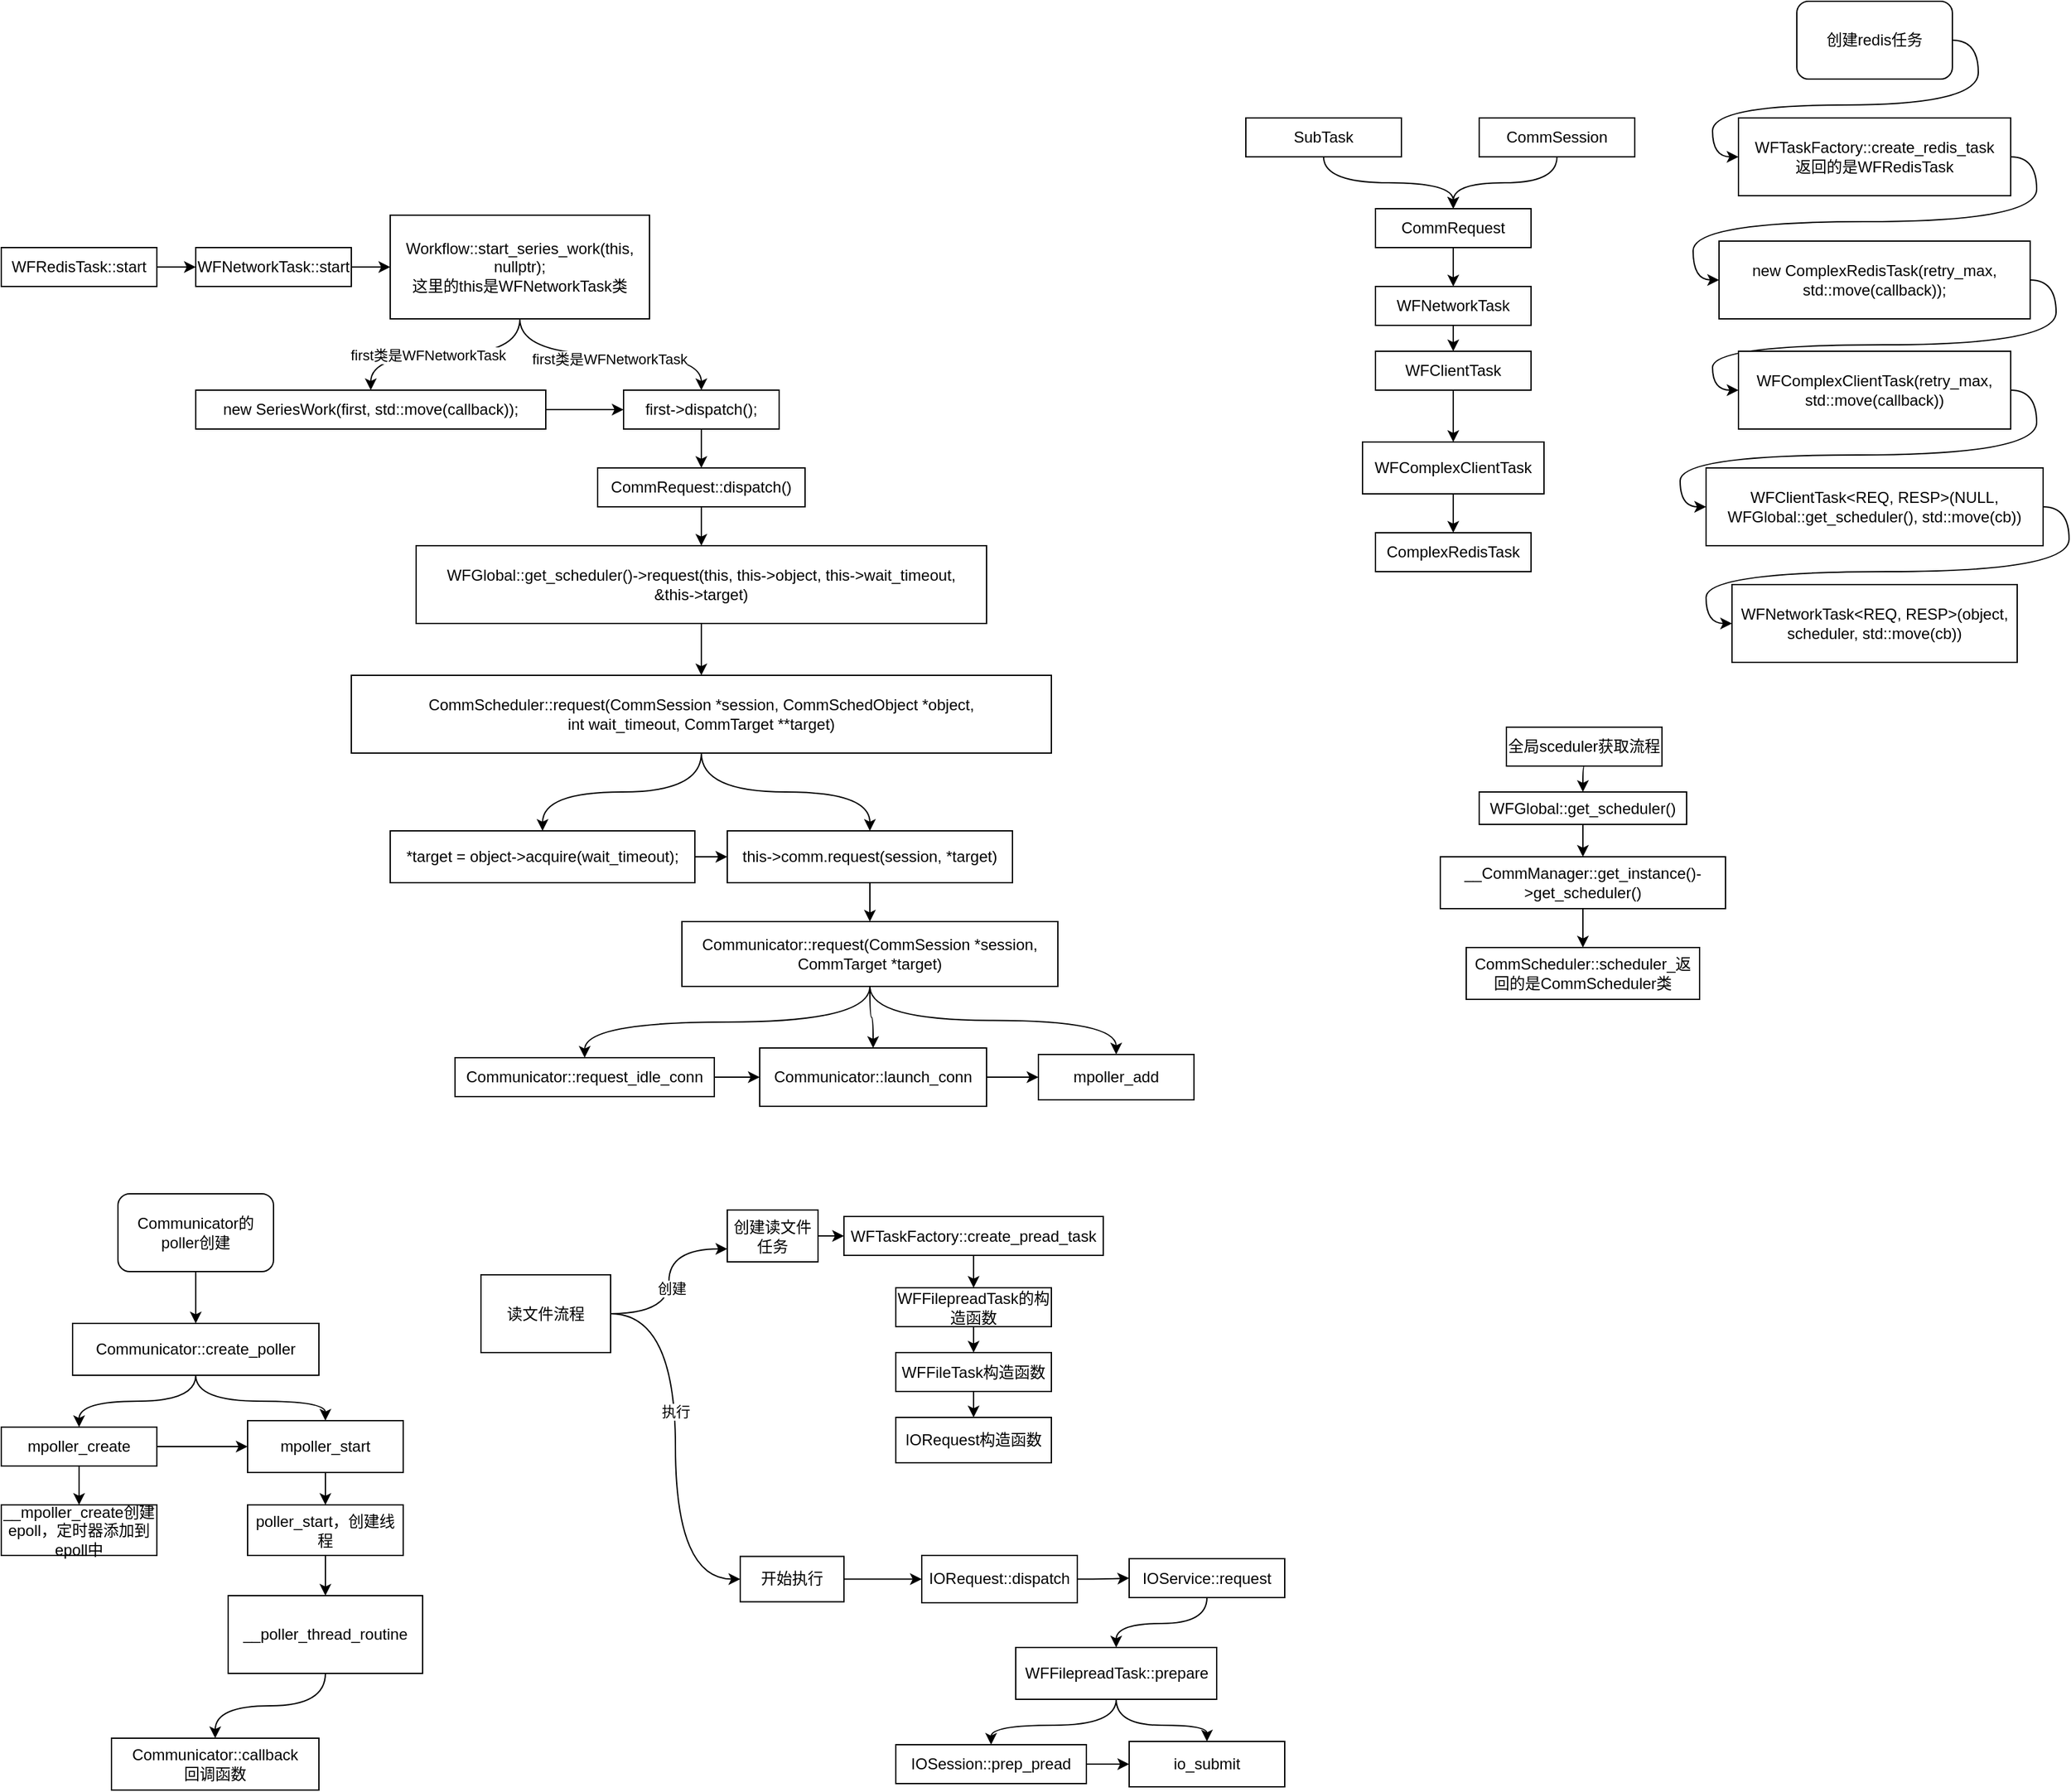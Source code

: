 <mxfile version="14.5.3" type="github">
  <diagram id="UP1-qwlF9aJPhvvTiWTV" name="Page-1">
    <mxGraphModel dx="1373" dy="1908" grid="1" gridSize="10" guides="1" tooltips="1" connect="1" arrows="1" fold="1" page="1" pageScale="1" pageWidth="827" pageHeight="1169" math="0" shadow="0">
      <root>
        <mxCell id="0" />
        <mxCell id="1" parent="0" />
        <mxCell id="LnEWv4F4pNgl14aYY6Xp-3" style="edgeStyle=orthogonalEdgeStyle;rounded=0;orthogonalLoop=1;jettySize=auto;html=1;exitX=1;exitY=0.5;exitDx=0;exitDy=0;entryX=0;entryY=0.5;entryDx=0;entryDy=0;" parent="1" source="LnEWv4F4pNgl14aYY6Xp-1" target="LnEWv4F4pNgl14aYY6Xp-2" edge="1">
          <mxGeometry relative="1" as="geometry" />
        </mxCell>
        <mxCell id="LnEWv4F4pNgl14aYY6Xp-1" value="WFRedisTask::start" style="rounded=0;whiteSpace=wrap;html=1;" parent="1" vertex="1">
          <mxGeometry x="80" y="140" width="120" height="30" as="geometry" />
        </mxCell>
        <mxCell id="LnEWv4F4pNgl14aYY6Xp-5" style="edgeStyle=orthogonalEdgeStyle;rounded=0;orthogonalLoop=1;jettySize=auto;html=1;exitX=1;exitY=0.5;exitDx=0;exitDy=0;entryX=0;entryY=0.5;entryDx=0;entryDy=0;" parent="1" source="LnEWv4F4pNgl14aYY6Xp-2" target="LnEWv4F4pNgl14aYY6Xp-4" edge="1">
          <mxGeometry relative="1" as="geometry" />
        </mxCell>
        <mxCell id="LnEWv4F4pNgl14aYY6Xp-2" value="WFNetworkTask::start" style="rounded=0;whiteSpace=wrap;html=1;" parent="1" vertex="1">
          <mxGeometry x="230" y="140" width="120" height="30" as="geometry" />
        </mxCell>
        <mxCell id="LnEWv4F4pNgl14aYY6Xp-17" style="edgeStyle=orthogonalEdgeStyle;curved=1;rounded=0;orthogonalLoop=1;jettySize=auto;html=1;exitX=0.5;exitY=1;exitDx=0;exitDy=0;" parent="1" source="LnEWv4F4pNgl14aYY6Xp-4" target="LnEWv4F4pNgl14aYY6Xp-14" edge="1">
          <mxGeometry relative="1" as="geometry" />
        </mxCell>
        <mxCell id="LnEWv4F4pNgl14aYY6Xp-19" value="first类是WFNetworkTask" style="edgeLabel;html=1;align=center;verticalAlign=middle;resizable=0;points=[];" parent="LnEWv4F4pNgl14aYY6Xp-17" vertex="1" connectable="0">
          <mxGeometry x="0.171" relative="1" as="geometry">
            <mxPoint x="1" as="offset" />
          </mxGeometry>
        </mxCell>
        <mxCell id="LnEWv4F4pNgl14aYY6Xp-18" style="edgeStyle=orthogonalEdgeStyle;curved=1;rounded=0;orthogonalLoop=1;jettySize=auto;html=1;exitX=0.5;exitY=1;exitDx=0;exitDy=0;entryX=0.5;entryY=0;entryDx=0;entryDy=0;" parent="1" source="LnEWv4F4pNgl14aYY6Xp-4" target="LnEWv4F4pNgl14aYY6Xp-15" edge="1">
          <mxGeometry relative="1" as="geometry" />
        </mxCell>
        <mxCell id="LnEWv4F4pNgl14aYY6Xp-20" value="first类是WFNetworkTask" style="edgeLabel;html=1;align=center;verticalAlign=middle;resizable=0;points=[];" parent="LnEWv4F4pNgl14aYY6Xp-18" vertex="1" connectable="0">
          <mxGeometry x="-0.012" y="-2" relative="1" as="geometry">
            <mxPoint y="1" as="offset" />
          </mxGeometry>
        </mxCell>
        <mxCell id="LnEWv4F4pNgl14aYY6Xp-4" value="Workflow::start_series_work(this, nullptr);&lt;br&gt;这里的this是WFNetworkTask类" style="rounded=0;whiteSpace=wrap;html=1;" parent="1" vertex="1">
          <mxGeometry x="380" y="115" width="200" height="80" as="geometry" />
        </mxCell>
        <mxCell id="LnEWv4F4pNgl14aYY6Xp-29" style="edgeStyle=orthogonalEdgeStyle;curved=1;rounded=0;orthogonalLoop=1;jettySize=auto;html=1;exitX=0.5;exitY=1;exitDx=0;exitDy=0;entryX=0.5;entryY=0;entryDx=0;entryDy=0;" parent="1" source="LnEWv4F4pNgl14aYY6Xp-6" target="LnEWv4F4pNgl14aYY6Xp-27" edge="1">
          <mxGeometry relative="1" as="geometry" />
        </mxCell>
        <mxCell id="LnEWv4F4pNgl14aYY6Xp-6" value="WFNetworkTask" style="rounded=0;whiteSpace=wrap;html=1;" parent="1" vertex="1">
          <mxGeometry x="1140" y="170" width="120" height="30" as="geometry" />
        </mxCell>
        <mxCell id="LnEWv4F4pNgl14aYY6Xp-8" style="edgeStyle=orthogonalEdgeStyle;rounded=0;orthogonalLoop=1;jettySize=auto;html=1;exitX=0.5;exitY=1;exitDx=0;exitDy=0;entryX=0.5;entryY=0;entryDx=0;entryDy=0;" parent="1" source="LnEWv4F4pNgl14aYY6Xp-7" target="LnEWv4F4pNgl14aYY6Xp-6" edge="1">
          <mxGeometry relative="1" as="geometry" />
        </mxCell>
        <mxCell id="LnEWv4F4pNgl14aYY6Xp-7" value="CommRequest" style="rounded=0;whiteSpace=wrap;html=1;" parent="1" vertex="1">
          <mxGeometry x="1140" y="110" width="120" height="30" as="geometry" />
        </mxCell>
        <mxCell id="LnEWv4F4pNgl14aYY6Xp-13" style="edgeStyle=orthogonalEdgeStyle;curved=1;rounded=0;orthogonalLoop=1;jettySize=auto;html=1;exitX=0.5;exitY=1;exitDx=0;exitDy=0;entryX=0.5;entryY=0;entryDx=0;entryDy=0;" parent="1" source="LnEWv4F4pNgl14aYY6Xp-9" target="LnEWv4F4pNgl14aYY6Xp-7" edge="1">
          <mxGeometry relative="1" as="geometry" />
        </mxCell>
        <mxCell id="LnEWv4F4pNgl14aYY6Xp-9" value="SubTask" style="rounded=0;whiteSpace=wrap;html=1;" parent="1" vertex="1">
          <mxGeometry x="1040" y="40" width="120" height="30" as="geometry" />
        </mxCell>
        <mxCell id="LnEWv4F4pNgl14aYY6Xp-11" style="edgeStyle=orthogonalEdgeStyle;rounded=0;orthogonalLoop=1;jettySize=auto;html=1;exitX=0.5;exitY=1;exitDx=0;exitDy=0;entryX=0.5;entryY=0;entryDx=0;entryDy=0;curved=1;" parent="1" source="LnEWv4F4pNgl14aYY6Xp-10" target="LnEWv4F4pNgl14aYY6Xp-7" edge="1">
          <mxGeometry relative="1" as="geometry" />
        </mxCell>
        <mxCell id="LnEWv4F4pNgl14aYY6Xp-10" value="CommSession" style="rounded=0;whiteSpace=wrap;html=1;" parent="1" vertex="1">
          <mxGeometry x="1220" y="40" width="120" height="30" as="geometry" />
        </mxCell>
        <mxCell id="LnEWv4F4pNgl14aYY6Xp-16" style="edgeStyle=orthogonalEdgeStyle;curved=1;rounded=0;orthogonalLoop=1;jettySize=auto;html=1;exitX=1;exitY=0.5;exitDx=0;exitDy=0;" parent="1" source="LnEWv4F4pNgl14aYY6Xp-14" target="LnEWv4F4pNgl14aYY6Xp-15" edge="1">
          <mxGeometry relative="1" as="geometry" />
        </mxCell>
        <mxCell id="LnEWv4F4pNgl14aYY6Xp-14" value="new SeriesWork(first, std::move(callback));" style="rounded=0;whiteSpace=wrap;html=1;" parent="1" vertex="1">
          <mxGeometry x="230" y="250" width="270" height="30" as="geometry" />
        </mxCell>
        <mxCell id="LnEWv4F4pNgl14aYY6Xp-22" style="edgeStyle=orthogonalEdgeStyle;curved=1;rounded=0;orthogonalLoop=1;jettySize=auto;html=1;exitX=0.5;exitY=1;exitDx=0;exitDy=0;entryX=0.5;entryY=0;entryDx=0;entryDy=0;" parent="1" source="LnEWv4F4pNgl14aYY6Xp-15" target="LnEWv4F4pNgl14aYY6Xp-21" edge="1">
          <mxGeometry relative="1" as="geometry" />
        </mxCell>
        <mxCell id="LnEWv4F4pNgl14aYY6Xp-15" value="first-&amp;gt;dispatch();" style="rounded=0;whiteSpace=wrap;html=1;" parent="1" vertex="1">
          <mxGeometry x="560" y="250" width="120" height="30" as="geometry" />
        </mxCell>
        <mxCell id="LnEWv4F4pNgl14aYY6Xp-40" style="edgeStyle=orthogonalEdgeStyle;curved=1;rounded=0;orthogonalLoop=1;jettySize=auto;html=1;exitX=0.5;exitY=1;exitDx=0;exitDy=0;entryX=0.5;entryY=0;entryDx=0;entryDy=0;" parent="1" source="LnEWv4F4pNgl14aYY6Xp-21" target="LnEWv4F4pNgl14aYY6Xp-39" edge="1">
          <mxGeometry relative="1" as="geometry" />
        </mxCell>
        <mxCell id="LnEWv4F4pNgl14aYY6Xp-21" value="CommRequest::dispatch()" style="rounded=0;whiteSpace=wrap;html=1;" parent="1" vertex="1">
          <mxGeometry x="540" y="310" width="160" height="30" as="geometry" />
        </mxCell>
        <mxCell id="LnEWv4F4pNgl14aYY6Xp-23" value="ComplexRedisTask" style="rounded=0;whiteSpace=wrap;html=1;" parent="1" vertex="1">
          <mxGeometry x="1140" y="360" width="120" height="30" as="geometry" />
        </mxCell>
        <mxCell id="LnEWv4F4pNgl14aYY6Xp-26" style="edgeStyle=orthogonalEdgeStyle;curved=1;rounded=0;orthogonalLoop=1;jettySize=auto;html=1;exitX=0.5;exitY=1;exitDx=0;exitDy=0;entryX=0.5;entryY=0;entryDx=0;entryDy=0;" parent="1" source="LnEWv4F4pNgl14aYY6Xp-24" target="LnEWv4F4pNgl14aYY6Xp-23" edge="1">
          <mxGeometry relative="1" as="geometry" />
        </mxCell>
        <mxCell id="LnEWv4F4pNgl14aYY6Xp-24" value="WFComplexClientTask" style="rounded=0;whiteSpace=wrap;html=1;" parent="1" vertex="1">
          <mxGeometry x="1130" y="290" width="140" height="40" as="geometry" />
        </mxCell>
        <mxCell id="LnEWv4F4pNgl14aYY6Xp-28" style="edgeStyle=orthogonalEdgeStyle;curved=1;rounded=0;orthogonalLoop=1;jettySize=auto;html=1;exitX=0.5;exitY=1;exitDx=0;exitDy=0;entryX=0.5;entryY=0;entryDx=0;entryDy=0;" parent="1" source="LnEWv4F4pNgl14aYY6Xp-27" target="LnEWv4F4pNgl14aYY6Xp-24" edge="1">
          <mxGeometry relative="1" as="geometry" />
        </mxCell>
        <mxCell id="LnEWv4F4pNgl14aYY6Xp-27" value="WFClientTask" style="rounded=0;whiteSpace=wrap;html=1;" parent="1" vertex="1">
          <mxGeometry x="1140" y="220" width="120" height="30" as="geometry" />
        </mxCell>
        <mxCell id="LnEWv4F4pNgl14aYY6Xp-32" style="edgeStyle=orthogonalEdgeStyle;curved=1;rounded=0;orthogonalLoop=1;jettySize=auto;html=1;exitX=1;exitY=0.5;exitDx=0;exitDy=0;entryX=0;entryY=0.5;entryDx=0;entryDy=0;" parent="1" source="LnEWv4F4pNgl14aYY6Xp-30" target="LnEWv4F4pNgl14aYY6Xp-31" edge="1">
          <mxGeometry relative="1" as="geometry" />
        </mxCell>
        <mxCell id="LnEWv4F4pNgl14aYY6Xp-30" value="WFTaskFactory::create_redis_task&lt;br&gt;返回的是WFRedisTask" style="rounded=0;whiteSpace=wrap;html=1;" parent="1" vertex="1">
          <mxGeometry x="1420" y="40" width="210" height="60" as="geometry" />
        </mxCell>
        <mxCell id="LnEWv4F4pNgl14aYY6Xp-34" style="edgeStyle=orthogonalEdgeStyle;curved=1;rounded=0;orthogonalLoop=1;jettySize=auto;html=1;exitX=1;exitY=0.5;exitDx=0;exitDy=0;entryX=0;entryY=0.5;entryDx=0;entryDy=0;" parent="1" source="LnEWv4F4pNgl14aYY6Xp-31" target="LnEWv4F4pNgl14aYY6Xp-33" edge="1">
          <mxGeometry relative="1" as="geometry" />
        </mxCell>
        <mxCell id="LnEWv4F4pNgl14aYY6Xp-31" value="new ComplexRedisTask(retry_max, std::move(callback));" style="rounded=0;whiteSpace=wrap;html=1;" parent="1" vertex="1">
          <mxGeometry x="1405" y="135" width="240" height="60" as="geometry" />
        </mxCell>
        <mxCell id="LnEWv4F4pNgl14aYY6Xp-36" style="edgeStyle=orthogonalEdgeStyle;curved=1;rounded=0;orthogonalLoop=1;jettySize=auto;html=1;exitX=1;exitY=0.5;exitDx=0;exitDy=0;entryX=0;entryY=0.5;entryDx=0;entryDy=0;" parent="1" source="LnEWv4F4pNgl14aYY6Xp-33" target="LnEWv4F4pNgl14aYY6Xp-35" edge="1">
          <mxGeometry relative="1" as="geometry" />
        </mxCell>
        <mxCell id="LnEWv4F4pNgl14aYY6Xp-33" value="WFComplexClientTask(retry_max, std::move(callback))" style="rounded=0;whiteSpace=wrap;html=1;" parent="1" vertex="1">
          <mxGeometry x="1420" y="220" width="210" height="60" as="geometry" />
        </mxCell>
        <mxCell id="LnEWv4F4pNgl14aYY6Xp-38" style="edgeStyle=orthogonalEdgeStyle;curved=1;rounded=0;orthogonalLoop=1;jettySize=auto;html=1;exitX=1;exitY=0.5;exitDx=0;exitDy=0;entryX=0;entryY=0.5;entryDx=0;entryDy=0;" parent="1" source="LnEWv4F4pNgl14aYY6Xp-35" target="LnEWv4F4pNgl14aYY6Xp-37" edge="1">
          <mxGeometry relative="1" as="geometry" />
        </mxCell>
        <mxCell id="LnEWv4F4pNgl14aYY6Xp-35" value="WFClientTask&amp;lt;REQ, RESP&amp;gt;(NULL, WFGlobal::get_scheduler(), std::move(cb))" style="rounded=0;whiteSpace=wrap;html=1;" parent="1" vertex="1">
          <mxGeometry x="1395" y="310" width="260" height="60" as="geometry" />
        </mxCell>
        <mxCell id="LnEWv4F4pNgl14aYY6Xp-37" value="WFNetworkTask&amp;lt;REQ, RESP&amp;gt;(object, scheduler, std::move(cb))" style="rounded=0;whiteSpace=wrap;html=1;" parent="1" vertex="1">
          <mxGeometry x="1415" y="400" width="220" height="60" as="geometry" />
        </mxCell>
        <mxCell id="nBKweqbWxlO77C3QkO8n-9" style="edgeStyle=orthogonalEdgeStyle;curved=1;rounded=0;orthogonalLoop=1;jettySize=auto;html=1;exitX=0.5;exitY=1;exitDx=0;exitDy=0;" parent="1" source="LnEWv4F4pNgl14aYY6Xp-39" target="nBKweqbWxlO77C3QkO8n-8" edge="1">
          <mxGeometry relative="1" as="geometry" />
        </mxCell>
        <mxCell id="LnEWv4F4pNgl14aYY6Xp-39" value="&lt;span&gt;WFGlobal::get_scheduler()-&amp;gt;request(&lt;/span&gt;&lt;span&gt;this, this-&amp;gt;object, this-&amp;gt;wait_timeout,&lt;br&gt;&lt;/span&gt;&lt;span&gt;        &lt;/span&gt;&lt;span&gt; &amp;amp;this-&amp;gt;target&lt;/span&gt;&lt;span&gt;)&lt;/span&gt;" style="rounded=0;whiteSpace=wrap;html=1;" parent="1" vertex="1">
          <mxGeometry x="400" y="370" width="440" height="60" as="geometry" />
        </mxCell>
        <mxCell id="LnEWv4F4pNgl14aYY6Xp-42" style="edgeStyle=orthogonalEdgeStyle;curved=1;rounded=0;orthogonalLoop=1;jettySize=auto;html=1;exitX=1;exitY=0.5;exitDx=0;exitDy=0;entryX=0;entryY=0.5;entryDx=0;entryDy=0;" parent="1" source="LnEWv4F4pNgl14aYY6Xp-41" target="LnEWv4F4pNgl14aYY6Xp-30" edge="1">
          <mxGeometry relative="1" as="geometry" />
        </mxCell>
        <mxCell id="LnEWv4F4pNgl14aYY6Xp-41" value="创建redis任务" style="rounded=1;whiteSpace=wrap;html=1;" parent="1" vertex="1">
          <mxGeometry x="1465" y="-50" width="120" height="60" as="geometry" />
        </mxCell>
        <mxCell id="nBKweqbWxlO77C3QkO8n-3" style="edgeStyle=orthogonalEdgeStyle;curved=1;rounded=0;orthogonalLoop=1;jettySize=auto;html=1;exitX=0.5;exitY=1;exitDx=0;exitDy=0;entryX=0.5;entryY=0;entryDx=0;entryDy=0;" parent="1" source="nBKweqbWxlO77C3QkO8n-1" target="nBKweqbWxlO77C3QkO8n-2" edge="1">
          <mxGeometry relative="1" as="geometry" />
        </mxCell>
        <mxCell id="nBKweqbWxlO77C3QkO8n-1" value="WFGlobal::get_scheduler()" style="rounded=0;whiteSpace=wrap;html=1;" parent="1" vertex="1">
          <mxGeometry x="1220" y="560" width="160" height="25" as="geometry" />
        </mxCell>
        <mxCell id="nBKweqbWxlO77C3QkO8n-5" style="edgeStyle=orthogonalEdgeStyle;curved=1;rounded=0;orthogonalLoop=1;jettySize=auto;html=1;exitX=0.5;exitY=1;exitDx=0;exitDy=0;entryX=0.5;entryY=0;entryDx=0;entryDy=0;" parent="1" source="nBKweqbWxlO77C3QkO8n-2" target="nBKweqbWxlO77C3QkO8n-4" edge="1">
          <mxGeometry relative="1" as="geometry" />
        </mxCell>
        <mxCell id="nBKweqbWxlO77C3QkO8n-2" value="__CommManager::get_instance()-&amp;gt;get_scheduler()" style="rounded=0;whiteSpace=wrap;html=1;" parent="1" vertex="1">
          <mxGeometry x="1190" y="610" width="220" height="40" as="geometry" />
        </mxCell>
        <mxCell id="nBKweqbWxlO77C3QkO8n-4" value="CommScheduler::scheduler_返回的是CommScheduler类" style="rounded=0;whiteSpace=wrap;html=1;" parent="1" vertex="1">
          <mxGeometry x="1210" y="680" width="180" height="40" as="geometry" />
        </mxCell>
        <mxCell id="nBKweqbWxlO77C3QkO8n-7" style="edgeStyle=orthogonalEdgeStyle;curved=1;rounded=0;orthogonalLoop=1;jettySize=auto;html=1;exitX=0.5;exitY=1;exitDx=0;exitDy=0;entryX=0.5;entryY=0;entryDx=0;entryDy=0;" parent="1" source="nBKweqbWxlO77C3QkO8n-6" target="nBKweqbWxlO77C3QkO8n-1" edge="1">
          <mxGeometry relative="1" as="geometry" />
        </mxCell>
        <mxCell id="nBKweqbWxlO77C3QkO8n-6" value="全局sceduler获取流程" style="rounded=0;whiteSpace=wrap;html=1;" parent="1" vertex="1">
          <mxGeometry x="1241" y="510" width="120" height="30" as="geometry" />
        </mxCell>
        <mxCell id="nBKweqbWxlO77C3QkO8n-12" style="edgeStyle=orthogonalEdgeStyle;curved=1;rounded=0;orthogonalLoop=1;jettySize=auto;html=1;exitX=0.5;exitY=1;exitDx=0;exitDy=0;" parent="1" source="nBKweqbWxlO77C3QkO8n-8" target="nBKweqbWxlO77C3QkO8n-10" edge="1">
          <mxGeometry relative="1" as="geometry" />
        </mxCell>
        <mxCell id="nBKweqbWxlO77C3QkO8n-13" style="edgeStyle=orthogonalEdgeStyle;curved=1;rounded=0;orthogonalLoop=1;jettySize=auto;html=1;exitX=0.5;exitY=1;exitDx=0;exitDy=0;entryX=0.5;entryY=0;entryDx=0;entryDy=0;" parent="1" source="nBKweqbWxlO77C3QkO8n-8" target="nBKweqbWxlO77C3QkO8n-11" edge="1">
          <mxGeometry relative="1" as="geometry" />
        </mxCell>
        <mxCell id="nBKweqbWxlO77C3QkO8n-8" value="CommScheduler::&lt;span&gt;request(CommSession *session, CommSchedObject *object,&lt;/span&gt;&lt;div&gt;&lt;span&gt;    &lt;/span&gt;int wait_timeout, CommTarget **target)&lt;/div&gt;" style="rounded=0;whiteSpace=wrap;html=1;" parent="1" vertex="1">
          <mxGeometry x="350" y="470" width="540" height="60" as="geometry" />
        </mxCell>
        <mxCell id="nBKweqbWxlO77C3QkO8n-14" style="edgeStyle=orthogonalEdgeStyle;curved=1;rounded=0;orthogonalLoop=1;jettySize=auto;html=1;exitX=1;exitY=0.5;exitDx=0;exitDy=0;entryX=0;entryY=0.5;entryDx=0;entryDy=0;" parent="1" source="nBKweqbWxlO77C3QkO8n-10" target="nBKweqbWxlO77C3QkO8n-11" edge="1">
          <mxGeometry relative="1" as="geometry" />
        </mxCell>
        <mxCell id="nBKweqbWxlO77C3QkO8n-10" value="*target = object-&amp;gt;acquire(wait_timeout);" style="rounded=0;whiteSpace=wrap;html=1;" parent="1" vertex="1">
          <mxGeometry x="380" y="590" width="235" height="40" as="geometry" />
        </mxCell>
        <mxCell id="nBKweqbWxlO77C3QkO8n-16" style="edgeStyle=orthogonalEdgeStyle;curved=1;rounded=0;orthogonalLoop=1;jettySize=auto;html=1;exitX=0.5;exitY=1;exitDx=0;exitDy=0;entryX=0.5;entryY=0;entryDx=0;entryDy=0;" parent="1" source="nBKweqbWxlO77C3QkO8n-11" target="nBKweqbWxlO77C3QkO8n-15" edge="1">
          <mxGeometry relative="1" as="geometry" />
        </mxCell>
        <mxCell id="nBKweqbWxlO77C3QkO8n-11" value="this-&amp;gt;comm.request(session, *target)" style="rounded=0;whiteSpace=wrap;html=1;" parent="1" vertex="1">
          <mxGeometry x="640" y="590" width="220" height="40" as="geometry" />
        </mxCell>
        <mxCell id="nBKweqbWxlO77C3QkO8n-18" style="edgeStyle=orthogonalEdgeStyle;curved=1;rounded=0;orthogonalLoop=1;jettySize=auto;html=1;exitX=0.5;exitY=1;exitDx=0;exitDy=0;entryX=0.5;entryY=0;entryDx=0;entryDy=0;" parent="1" source="nBKweqbWxlO77C3QkO8n-15" target="nBKweqbWxlO77C3QkO8n-17" edge="1">
          <mxGeometry relative="1" as="geometry" />
        </mxCell>
        <mxCell id="nBKweqbWxlO77C3QkO8n-22" style="edgeStyle=orthogonalEdgeStyle;curved=1;rounded=0;orthogonalLoop=1;jettySize=auto;html=1;exitX=0.5;exitY=1;exitDx=0;exitDy=0;entryX=0.5;entryY=0;entryDx=0;entryDy=0;" parent="1" source="nBKweqbWxlO77C3QkO8n-15" target="nBKweqbWxlO77C3QkO8n-20" edge="1">
          <mxGeometry relative="1" as="geometry" />
        </mxCell>
        <mxCell id="nBKweqbWxlO77C3QkO8n-23" style="edgeStyle=orthogonalEdgeStyle;curved=1;rounded=0;orthogonalLoop=1;jettySize=auto;html=1;exitX=0.5;exitY=1;exitDx=0;exitDy=0;entryX=0.5;entryY=0;entryDx=0;entryDy=0;" parent="1" source="nBKweqbWxlO77C3QkO8n-15" target="nBKweqbWxlO77C3QkO8n-21" edge="1">
          <mxGeometry relative="1" as="geometry" />
        </mxCell>
        <mxCell id="nBKweqbWxlO77C3QkO8n-15" value="Communicator::request(CommSession *session, CommTarget *target)" style="rounded=0;whiteSpace=wrap;html=1;" parent="1" vertex="1">
          <mxGeometry x="605" y="660" width="290" height="50" as="geometry" />
        </mxCell>
        <mxCell id="nBKweqbWxlO77C3QkO8n-24" style="edgeStyle=orthogonalEdgeStyle;curved=1;rounded=0;orthogonalLoop=1;jettySize=auto;html=1;exitX=1;exitY=0.5;exitDx=0;exitDy=0;" parent="1" source="nBKweqbWxlO77C3QkO8n-17" target="nBKweqbWxlO77C3QkO8n-20" edge="1">
          <mxGeometry relative="1" as="geometry" />
        </mxCell>
        <mxCell id="nBKweqbWxlO77C3QkO8n-17" value="Communicator::request_idle_conn" style="rounded=0;whiteSpace=wrap;html=1;" parent="1" vertex="1">
          <mxGeometry x="430" y="765" width="200" height="30" as="geometry" />
        </mxCell>
        <mxCell id="nBKweqbWxlO77C3QkO8n-25" style="edgeStyle=orthogonalEdgeStyle;curved=1;rounded=0;orthogonalLoop=1;jettySize=auto;html=1;exitX=1;exitY=0.5;exitDx=0;exitDy=0;entryX=0;entryY=0.5;entryDx=0;entryDy=0;" parent="1" source="nBKweqbWxlO77C3QkO8n-20" target="nBKweqbWxlO77C3QkO8n-21" edge="1">
          <mxGeometry relative="1" as="geometry" />
        </mxCell>
        <mxCell id="nBKweqbWxlO77C3QkO8n-20" value="Communicator::launch_conn" style="rounded=0;whiteSpace=wrap;html=1;" parent="1" vertex="1">
          <mxGeometry x="665" y="757.5" width="175" height="45" as="geometry" />
        </mxCell>
        <mxCell id="nBKweqbWxlO77C3QkO8n-21" value="mpoller_add" style="rounded=0;whiteSpace=wrap;html=1;" parent="1" vertex="1">
          <mxGeometry x="880" y="762.5" width="120" height="35" as="geometry" />
        </mxCell>
        <mxCell id="nBKweqbWxlO77C3QkO8n-31" style="edgeStyle=orthogonalEdgeStyle;curved=1;rounded=0;orthogonalLoop=1;jettySize=auto;html=1;exitX=0.5;exitY=1;exitDx=0;exitDy=0;entryX=0.5;entryY=0;entryDx=0;entryDy=0;" parent="1" source="nBKweqbWxlO77C3QkO8n-26" target="nBKweqbWxlO77C3QkO8n-30" edge="1">
          <mxGeometry relative="1" as="geometry" />
        </mxCell>
        <mxCell id="nBKweqbWxlO77C3QkO8n-36" style="edgeStyle=orthogonalEdgeStyle;curved=1;rounded=0;orthogonalLoop=1;jettySize=auto;html=1;exitX=0.5;exitY=1;exitDx=0;exitDy=0;" parent="1" source="nBKweqbWxlO77C3QkO8n-26" target="nBKweqbWxlO77C3QkO8n-35" edge="1">
          <mxGeometry relative="1" as="geometry" />
        </mxCell>
        <mxCell id="nBKweqbWxlO77C3QkO8n-26" value="Communicator::create_poller" style="rounded=0;whiteSpace=wrap;html=1;" parent="1" vertex="1">
          <mxGeometry x="135" y="970" width="190" height="40" as="geometry" />
        </mxCell>
        <mxCell id="nBKweqbWxlO77C3QkO8n-29" style="edgeStyle=orthogonalEdgeStyle;curved=1;rounded=0;orthogonalLoop=1;jettySize=auto;html=1;exitX=0.5;exitY=1;exitDx=0;exitDy=0;entryX=0.5;entryY=0;entryDx=0;entryDy=0;" parent="1" source="nBKweqbWxlO77C3QkO8n-28" target="nBKweqbWxlO77C3QkO8n-26" edge="1">
          <mxGeometry relative="1" as="geometry" />
        </mxCell>
        <mxCell id="nBKweqbWxlO77C3QkO8n-28" value="&lt;span&gt;Communicator的poller创建&lt;/span&gt;" style="rounded=1;whiteSpace=wrap;html=1;" parent="1" vertex="1">
          <mxGeometry x="170" y="870" width="120" height="60" as="geometry" />
        </mxCell>
        <mxCell id="nBKweqbWxlO77C3QkO8n-34" style="edgeStyle=orthogonalEdgeStyle;curved=1;rounded=0;orthogonalLoop=1;jettySize=auto;html=1;exitX=0.5;exitY=1;exitDx=0;exitDy=0;entryX=0.5;entryY=0;entryDx=0;entryDy=0;" parent="1" source="nBKweqbWxlO77C3QkO8n-30" target="nBKweqbWxlO77C3QkO8n-32" edge="1">
          <mxGeometry relative="1" as="geometry" />
        </mxCell>
        <mxCell id="nBKweqbWxlO77C3QkO8n-40" style="edgeStyle=orthogonalEdgeStyle;curved=1;rounded=0;orthogonalLoop=1;jettySize=auto;html=1;exitX=1;exitY=0.5;exitDx=0;exitDy=0;entryX=0;entryY=0.5;entryDx=0;entryDy=0;" parent="1" source="nBKweqbWxlO77C3QkO8n-30" target="nBKweqbWxlO77C3QkO8n-35" edge="1">
          <mxGeometry relative="1" as="geometry" />
        </mxCell>
        <mxCell id="nBKweqbWxlO77C3QkO8n-30" value="mpoller_create" style="rounded=0;whiteSpace=wrap;html=1;" parent="1" vertex="1">
          <mxGeometry x="80" y="1050" width="120" height="30" as="geometry" />
        </mxCell>
        <mxCell id="nBKweqbWxlO77C3QkO8n-32" value="__mpoller_create创建epoll，定时器添加到epoll中" style="rounded=0;whiteSpace=wrap;html=1;" parent="1" vertex="1">
          <mxGeometry x="80" y="1110" width="120" height="39" as="geometry" />
        </mxCell>
        <mxCell id="nBKweqbWxlO77C3QkO8n-39" style="edgeStyle=orthogonalEdgeStyle;curved=1;rounded=0;orthogonalLoop=1;jettySize=auto;html=1;exitX=0.5;exitY=1;exitDx=0;exitDy=0;entryX=0.5;entryY=0;entryDx=0;entryDy=0;" parent="1" source="nBKweqbWxlO77C3QkO8n-35" target="nBKweqbWxlO77C3QkO8n-38" edge="1">
          <mxGeometry relative="1" as="geometry" />
        </mxCell>
        <mxCell id="nBKweqbWxlO77C3QkO8n-35" value="mpoller_start" style="rounded=0;whiteSpace=wrap;html=1;" parent="1" vertex="1">
          <mxGeometry x="270" y="1045" width="120" height="40" as="geometry" />
        </mxCell>
        <mxCell id="nBKweqbWxlO77C3QkO8n-42" style="edgeStyle=orthogonalEdgeStyle;curved=1;rounded=0;orthogonalLoop=1;jettySize=auto;html=1;exitX=0.5;exitY=1;exitDx=0;exitDy=0;" parent="1" source="nBKweqbWxlO77C3QkO8n-38" target="nBKweqbWxlO77C3QkO8n-41" edge="1">
          <mxGeometry relative="1" as="geometry" />
        </mxCell>
        <mxCell id="nBKweqbWxlO77C3QkO8n-38" value="poller_start，创建线程" style="rounded=0;whiteSpace=wrap;html=1;" parent="1" vertex="1">
          <mxGeometry x="270" y="1110" width="120" height="39" as="geometry" />
        </mxCell>
        <mxCell id="GPocB0gx4cp1PQhO70np-3" style="edgeStyle=orthogonalEdgeStyle;rounded=0;orthogonalLoop=1;jettySize=auto;html=1;exitX=0.5;exitY=1;exitDx=0;exitDy=0;entryX=0.5;entryY=0;entryDx=0;entryDy=0;curved=1;" edge="1" parent="1" source="nBKweqbWxlO77C3QkO8n-41" target="GPocB0gx4cp1PQhO70np-1">
          <mxGeometry relative="1" as="geometry" />
        </mxCell>
        <mxCell id="nBKweqbWxlO77C3QkO8n-41" value="__poller_thread_routine" style="rounded=0;whiteSpace=wrap;html=1;" parent="1" vertex="1">
          <mxGeometry x="255" y="1180" width="150" height="60" as="geometry" />
        </mxCell>
        <mxCell id="GPocB0gx4cp1PQhO70np-1" value="Communicator::callback&lt;br&gt;回调函数" style="rounded=0;whiteSpace=wrap;html=1;" vertex="1" parent="1">
          <mxGeometry x="165" y="1290" width="160" height="40" as="geometry" />
        </mxCell>
        <mxCell id="GPocB0gx4cp1PQhO70np-6" style="edgeStyle=orthogonalEdgeStyle;curved=1;rounded=0;orthogonalLoop=1;jettySize=auto;html=1;exitX=1;exitY=0.5;exitDx=0;exitDy=0;entryX=0;entryY=0.5;entryDx=0;entryDy=0;" edge="1" parent="1" source="GPocB0gx4cp1PQhO70np-4" target="GPocB0gx4cp1PQhO70np-5">
          <mxGeometry relative="1" as="geometry" />
        </mxCell>
        <mxCell id="GPocB0gx4cp1PQhO70np-4" value="创建读文件任务" style="rounded=0;whiteSpace=wrap;html=1;" vertex="1" parent="1">
          <mxGeometry x="640" y="882.5" width="70" height="40" as="geometry" />
        </mxCell>
        <mxCell id="GPocB0gx4cp1PQhO70np-9" style="edgeStyle=orthogonalEdgeStyle;curved=1;rounded=0;orthogonalLoop=1;jettySize=auto;html=1;exitX=0.5;exitY=1;exitDx=0;exitDy=0;" edge="1" parent="1" source="GPocB0gx4cp1PQhO70np-5" target="GPocB0gx4cp1PQhO70np-8">
          <mxGeometry relative="1" as="geometry" />
        </mxCell>
        <mxCell id="GPocB0gx4cp1PQhO70np-5" value="WFTaskFactory::create_pread_task" style="rounded=0;whiteSpace=wrap;html=1;" vertex="1" parent="1">
          <mxGeometry x="730" y="887.5" width="200" height="30" as="geometry" />
        </mxCell>
        <mxCell id="GPocB0gx4cp1PQhO70np-11" style="edgeStyle=orthogonalEdgeStyle;curved=1;rounded=0;orthogonalLoop=1;jettySize=auto;html=1;exitX=0.5;exitY=1;exitDx=0;exitDy=0;" edge="1" parent="1" source="GPocB0gx4cp1PQhO70np-8" target="GPocB0gx4cp1PQhO70np-10">
          <mxGeometry relative="1" as="geometry" />
        </mxCell>
        <mxCell id="GPocB0gx4cp1PQhO70np-8" value="WFFilepreadTask的构造函数" style="rounded=0;whiteSpace=wrap;html=1;" vertex="1" parent="1">
          <mxGeometry x="770" y="942.5" width="120" height="30" as="geometry" />
        </mxCell>
        <mxCell id="GPocB0gx4cp1PQhO70np-13" style="edgeStyle=orthogonalEdgeStyle;curved=1;rounded=0;orthogonalLoop=1;jettySize=auto;html=1;exitX=0.5;exitY=1;exitDx=0;exitDy=0;entryX=0.5;entryY=0;entryDx=0;entryDy=0;" edge="1" parent="1" source="GPocB0gx4cp1PQhO70np-10" target="GPocB0gx4cp1PQhO70np-12">
          <mxGeometry relative="1" as="geometry" />
        </mxCell>
        <mxCell id="GPocB0gx4cp1PQhO70np-10" value="WFFileTask构造函数" style="rounded=0;whiteSpace=wrap;html=1;" vertex="1" parent="1">
          <mxGeometry x="770" y="992.5" width="120" height="30" as="geometry" />
        </mxCell>
        <mxCell id="GPocB0gx4cp1PQhO70np-12" value="IORequest构造函数" style="rounded=0;whiteSpace=wrap;html=1;" vertex="1" parent="1">
          <mxGeometry x="770" y="1042.5" width="120" height="35" as="geometry" />
        </mxCell>
        <mxCell id="GPocB0gx4cp1PQhO70np-15" style="edgeStyle=orthogonalEdgeStyle;curved=1;rounded=0;orthogonalLoop=1;jettySize=auto;html=1;exitX=1;exitY=0.5;exitDx=0;exitDy=0;entryX=0;entryY=0.75;entryDx=0;entryDy=0;" edge="1" parent="1" source="GPocB0gx4cp1PQhO70np-14" target="GPocB0gx4cp1PQhO70np-4">
          <mxGeometry relative="1" as="geometry" />
        </mxCell>
        <mxCell id="GPocB0gx4cp1PQhO70np-17" value="创建" style="edgeLabel;html=1;align=center;verticalAlign=middle;resizable=0;points=[];" vertex="1" connectable="0" parent="GPocB0gx4cp1PQhO70np-15">
          <mxGeometry x="-0.079" y="-2" relative="1" as="geometry">
            <mxPoint as="offset" />
          </mxGeometry>
        </mxCell>
        <mxCell id="GPocB0gx4cp1PQhO70np-18" style="edgeStyle=orthogonalEdgeStyle;curved=1;rounded=0;orthogonalLoop=1;jettySize=auto;html=1;exitX=1;exitY=0.5;exitDx=0;exitDy=0;entryX=0;entryY=0.5;entryDx=0;entryDy=0;" edge="1" parent="1" source="GPocB0gx4cp1PQhO70np-14" target="GPocB0gx4cp1PQhO70np-16">
          <mxGeometry relative="1" as="geometry" />
        </mxCell>
        <mxCell id="GPocB0gx4cp1PQhO70np-30" value="执行" style="edgeLabel;html=1;align=center;verticalAlign=middle;resizable=0;points=[];" vertex="1" connectable="0" parent="GPocB0gx4cp1PQhO70np-18">
          <mxGeometry x="-0.181" relative="1" as="geometry">
            <mxPoint as="offset" />
          </mxGeometry>
        </mxCell>
        <mxCell id="GPocB0gx4cp1PQhO70np-14" value="读文件流程" style="rounded=0;whiteSpace=wrap;html=1;" vertex="1" parent="1">
          <mxGeometry x="450" y="932.5" width="100" height="60" as="geometry" />
        </mxCell>
        <mxCell id="GPocB0gx4cp1PQhO70np-20" style="edgeStyle=orthogonalEdgeStyle;curved=1;rounded=0;orthogonalLoop=1;jettySize=auto;html=1;exitX=1;exitY=0.5;exitDx=0;exitDy=0;" edge="1" parent="1" source="GPocB0gx4cp1PQhO70np-16" target="GPocB0gx4cp1PQhO70np-19">
          <mxGeometry relative="1" as="geometry" />
        </mxCell>
        <mxCell id="GPocB0gx4cp1PQhO70np-16" value="开始执行" style="rounded=0;whiteSpace=wrap;html=1;" vertex="1" parent="1">
          <mxGeometry x="650" y="1149.75" width="80" height="35" as="geometry" />
        </mxCell>
        <mxCell id="GPocB0gx4cp1PQhO70np-22" style="edgeStyle=orthogonalEdgeStyle;curved=1;rounded=0;orthogonalLoop=1;jettySize=auto;html=1;exitX=1;exitY=0.5;exitDx=0;exitDy=0;entryX=0;entryY=0.5;entryDx=0;entryDy=0;" edge="1" parent="1" source="GPocB0gx4cp1PQhO70np-19" target="GPocB0gx4cp1PQhO70np-21">
          <mxGeometry relative="1" as="geometry" />
        </mxCell>
        <mxCell id="GPocB0gx4cp1PQhO70np-19" value="IORequest::dispatch" style="rounded=0;whiteSpace=wrap;html=1;" vertex="1" parent="1">
          <mxGeometry x="790" y="1149" width="120" height="36.5" as="geometry" />
        </mxCell>
        <mxCell id="GPocB0gx4cp1PQhO70np-24" style="edgeStyle=orthogonalEdgeStyle;curved=1;rounded=0;orthogonalLoop=1;jettySize=auto;html=1;exitX=0.5;exitY=1;exitDx=0;exitDy=0;entryX=0.5;entryY=0;entryDx=0;entryDy=0;" edge="1" parent="1" source="GPocB0gx4cp1PQhO70np-21" target="GPocB0gx4cp1PQhO70np-23">
          <mxGeometry relative="1" as="geometry" />
        </mxCell>
        <mxCell id="GPocB0gx4cp1PQhO70np-21" value="IOService::request" style="rounded=0;whiteSpace=wrap;html=1;" vertex="1" parent="1">
          <mxGeometry x="950" y="1151.5" width="120" height="30" as="geometry" />
        </mxCell>
        <mxCell id="GPocB0gx4cp1PQhO70np-26" style="edgeStyle=orthogonalEdgeStyle;curved=1;rounded=0;orthogonalLoop=1;jettySize=auto;html=1;exitX=0.5;exitY=1;exitDx=0;exitDy=0;entryX=0.5;entryY=0;entryDx=0;entryDy=0;" edge="1" parent="1" source="GPocB0gx4cp1PQhO70np-23" target="GPocB0gx4cp1PQhO70np-25">
          <mxGeometry relative="1" as="geometry" />
        </mxCell>
        <mxCell id="GPocB0gx4cp1PQhO70np-28" style="edgeStyle=orthogonalEdgeStyle;curved=1;rounded=0;orthogonalLoop=1;jettySize=auto;html=1;exitX=0.5;exitY=1;exitDx=0;exitDy=0;" edge="1" parent="1" source="GPocB0gx4cp1PQhO70np-23" target="GPocB0gx4cp1PQhO70np-27">
          <mxGeometry relative="1" as="geometry" />
        </mxCell>
        <mxCell id="GPocB0gx4cp1PQhO70np-23" value="WFFilepreadTask::prepare" style="rounded=0;whiteSpace=wrap;html=1;" vertex="1" parent="1">
          <mxGeometry x="862.5" y="1220" width="155" height="40" as="geometry" />
        </mxCell>
        <mxCell id="GPocB0gx4cp1PQhO70np-29" style="edgeStyle=orthogonalEdgeStyle;curved=1;rounded=0;orthogonalLoop=1;jettySize=auto;html=1;exitX=1;exitY=0.5;exitDx=0;exitDy=0;" edge="1" parent="1" source="GPocB0gx4cp1PQhO70np-25" target="GPocB0gx4cp1PQhO70np-27">
          <mxGeometry relative="1" as="geometry" />
        </mxCell>
        <mxCell id="GPocB0gx4cp1PQhO70np-25" value="IOSession::prep_pread" style="rounded=0;whiteSpace=wrap;html=1;" vertex="1" parent="1">
          <mxGeometry x="770" y="1295" width="147" height="30" as="geometry" />
        </mxCell>
        <mxCell id="GPocB0gx4cp1PQhO70np-27" value="io_submit" style="rounded=0;whiteSpace=wrap;html=1;" vertex="1" parent="1">
          <mxGeometry x="950" y="1292.5" width="120" height="35" as="geometry" />
        </mxCell>
      </root>
    </mxGraphModel>
  </diagram>
</mxfile>
